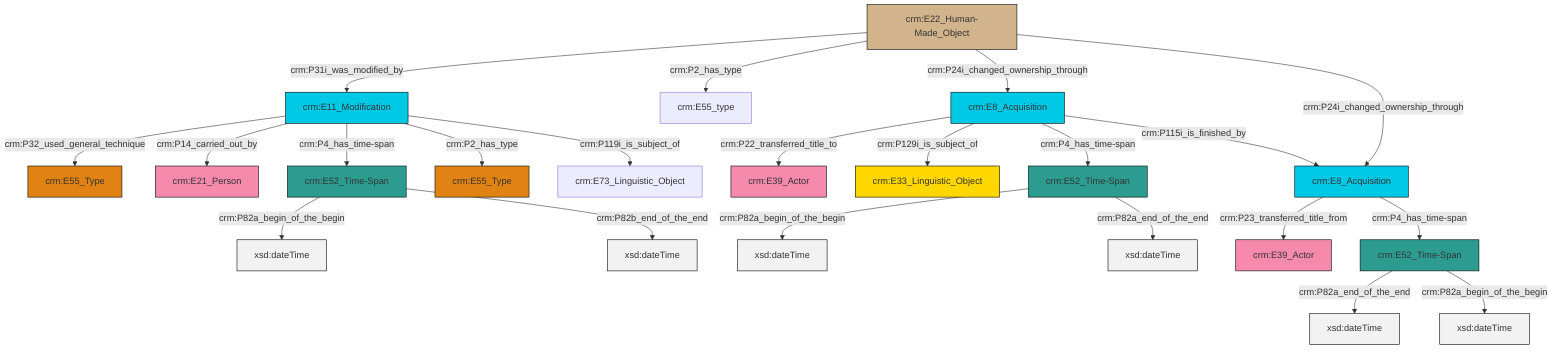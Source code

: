 graph TD
classDef Literal fill:#f2f2f2,stroke:#000000;
classDef CRM_Entity fill:#FFFFFF,stroke:#000000;
classDef Temporal_Entity fill:#00C9E6, stroke:#000000;
classDef Type fill:#E18312, stroke:#000000;
classDef Time-Span fill:#2C9C91, stroke:#000000;
classDef Appellation fill:#FFEB7F, stroke:#000000;
classDef Place fill:#008836, stroke:#000000;
classDef Persistent_Item fill:#B266B2, stroke:#000000;
classDef Conceptual_Object fill:#FFD700, stroke:#000000;
classDef Physical_Thing fill:#D2B48C, stroke:#000000;
classDef Actor fill:#f58aad, stroke:#000000;
classDef PC_Classes fill:#4ce600, stroke:#000000;
classDef Multi fill:#cccccc,stroke:#000000;

8["crm:E11_Modification"]:::Temporal_Entity -->|crm:P32_used_general_technique| 9["crm:E55_Type"]:::Type
10["crm:E52_Time-Span"]:::Time-Span -->|crm:P82a_end_of_the_end| 11[xsd:dateTime]:::Literal
0["crm:E52_Time-Span"]:::Time-Span -->|crm:P82a_begin_of_the_begin| 12[xsd:dateTime]:::Literal
13["crm:E8_Acquisition"]:::Temporal_Entity -->|crm:P22_transferred_title_to| 14["crm:E39_Actor"]:::Actor
15["crm:E52_Time-Span"]:::Time-Span -->|crm:P82a_begin_of_the_begin| 16[xsd:dateTime]:::Literal
13["crm:E8_Acquisition"]:::Temporal_Entity -->|crm:P129i_is_subject_of| 17["crm:E33_Linguistic_Object"]:::Conceptual_Object
19["crm:E22_Human-Made_Object"]:::Physical_Thing -->|crm:P31i_was_modified_by| 8["crm:E11_Modification"]:::Temporal_Entity
8["crm:E11_Modification"]:::Temporal_Entity -->|crm:P14_carried_out_by| 2["crm:E21_Person"]:::Actor
0["crm:E52_Time-Span"]:::Time-Span -->|crm:P82a_end_of_the_end| 20[xsd:dateTime]:::Literal
13["crm:E8_Acquisition"]:::Temporal_Entity -->|crm:P4_has_time-span| 0["crm:E52_Time-Span"]:::Time-Span
10["crm:E52_Time-Span"]:::Time-Span -->|crm:P82a_begin_of_the_begin| 23[xsd:dateTime]:::Literal
8["crm:E11_Modification"]:::Temporal_Entity -->|crm:P4_has_time-span| 15["crm:E52_Time-Span"]:::Time-Span
19["crm:E22_Human-Made_Object"]:::Physical_Thing -->|crm:P2_has_type| 25["crm:E55_type"]:::Default
26["crm:E8_Acquisition"]:::Temporal_Entity -->|crm:P23_transferred_title_from| 27["crm:E39_Actor"]:::Actor
26["crm:E8_Acquisition"]:::Temporal_Entity -->|crm:P4_has_time-span| 10["crm:E52_Time-Span"]:::Time-Span
8["crm:E11_Modification"]:::Temporal_Entity -->|crm:P2_has_type| 4["crm:E55_Type"]:::Type
19["crm:E22_Human-Made_Object"]:::Physical_Thing -->|crm:P24i_changed_ownership_through| 13["crm:E8_Acquisition"]:::Temporal_Entity
8["crm:E11_Modification"]:::Temporal_Entity -->|crm:P119i_is_subject_of| 6["crm:E73_Linguistic_Object"]:::Default
13["crm:E8_Acquisition"]:::Temporal_Entity -->|crm:P115i_is_finished_by| 26["crm:E8_Acquisition"]:::Temporal_Entity
15["crm:E52_Time-Span"]:::Time-Span -->|crm:P82b_end_of_the_end| 35[xsd:dateTime]:::Literal
19["crm:E22_Human-Made_Object"]:::Physical_Thing -->|crm:P24i_changed_ownership_through| 26["crm:E8_Acquisition"]:::Temporal_Entity